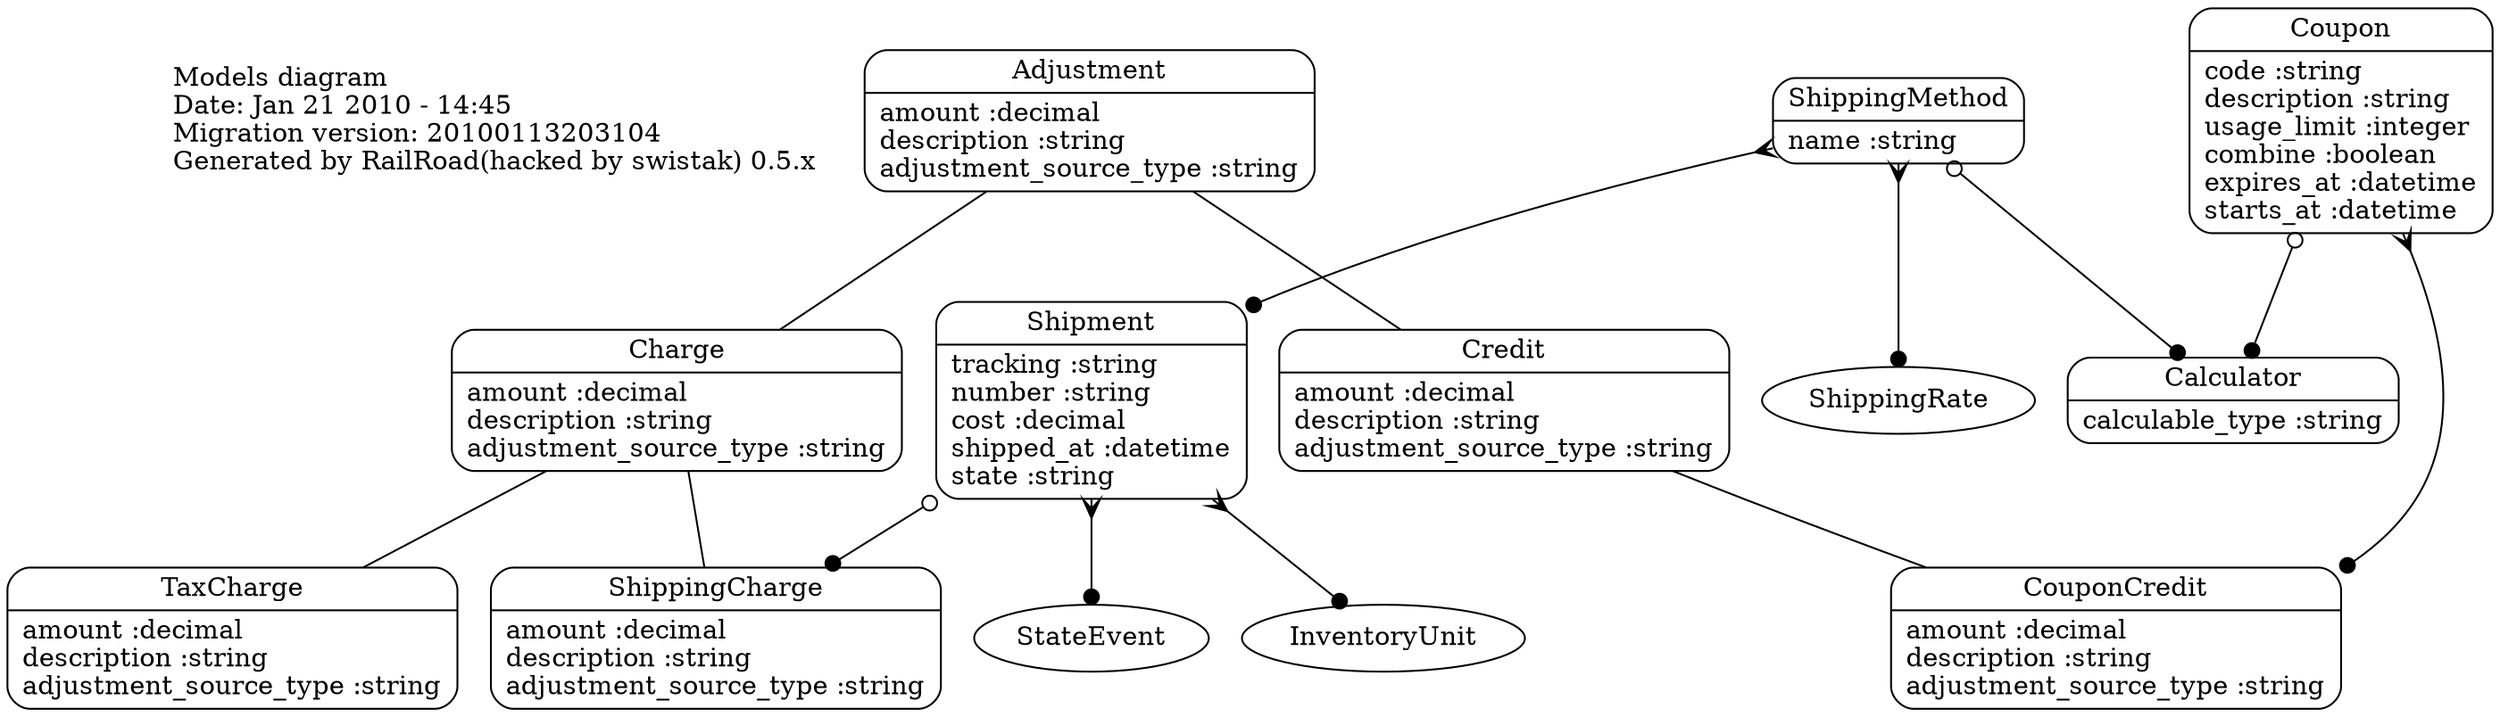 digraph models_diagram {
	graph[overlap=false, splines=true]
	_diagram_info [shape="plaintext", label="Models diagram\lDate: Jan 21 2010 - 14:45\lMigration version: 20100113203104\lGenerated by RailRoad(hacked by swistak) 0.5.x\l", fontsize=14]
	"Adjustment" [shape=Mrecord, label="{Adjustment|amount :decimal\ldescription :string\ladjustment_source_type :string\l}"]
	"Charge" [shape=Mrecord, label="{Charge|amount :decimal\ldescription :string\ladjustment_source_type :string\l}"]
	"Credit" [shape=Mrecord, label="{Credit|amount :decimal\ldescription :string\ladjustment_source_type :string\l}"]
	"CouponCredit" [shape=Mrecord, label="{CouponCredit|amount :decimal\ldescription :string\ladjustment_source_type :string\l}"]
	"TaxCharge" [shape=Mrecord, label="{TaxCharge|amount :decimal\ldescription :string\ladjustment_source_type :string\l}"]
	"ShippingCharge" [shape=Mrecord, label="{ShippingCharge|amount :decimal\ldescription :string\ladjustment_source_type :string\l}"]
	"Coupon" [shape=Mrecord, label="{Coupon|code :string\ldescription :string\lusage_limit :integer\lcombine :boolean\lexpires_at :datetime\lstarts_at :datetime\l}"]
	"Shipment" [shape=Mrecord, label="{Shipment|tracking :string\lnumber :string\lcost :decimal\lshipped_at :datetime\lstate :string\l}"]
	"Calculator" [shape=Mrecord, label="{Calculator|calculable_type :string\l}"]
	"ShippingMethod" [shape=Mrecord, label="{ShippingMethod|name :string\l}"]
	"Adjustment" -> "Charge" [label="", arrowhead="none", arrowtail="onormal"]
	"Adjustment" -> "Credit" [label="", arrowhead="none", arrowtail="onormal"]
	"Credit" -> "CouponCredit" [label="", arrowhead="none", arrowtail="onormal"]
	"Charge" -> "TaxCharge" [label="", arrowhead="none", arrowtail="onormal"]
	"Charge" -> "ShippingCharge" [label="", arrowhead="none", arrowtail="onormal"]
	"Coupon" -> "CouponCredit" [arrowtail=crow, arrowhead=dot, dir=both]
	"Coupon" -> "Calculator" [arrowtail=odot, arrowhead=dot, dir=both]
	"Shipment" -> "InventoryUnit" [arrowtail=crow, arrowhead=dot, dir=both]
	"Shipment" -> "StateEvent" [arrowtail=crow, arrowhead=dot, dir=both]
	"Shipment" -> "ShippingCharge" [arrowtail=odot, arrowhead=dot, dir=both]
	"ShippingMethod" -> "Calculator" [arrowtail=odot, arrowhead=dot, dir=both]
	"ShippingMethod" -> "Shipment" [arrowtail=crow, arrowhead=dot, dir=both]
	"ShippingMethod" -> "ShippingRate" [arrowtail=crow, arrowhead=dot, dir=both]
}
